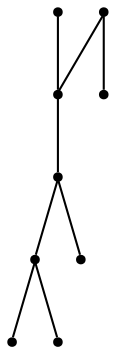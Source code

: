 graph {
  node [shape=point,comment="{\"directed\":false,\"doi\":\"10.1007/978-3-319-73915-1_27\",\"figure\":\"1 (3)\"}"]

  v0 [pos="1441.8181856588703,2095.1972716790206"]
  v1 [pos="1439.0552689098965,2057.2979582147777"]
  v2 [pos="1549.7833703576982,1936.748958487728"]
  v3 [pos="1522.2831601790506,1935.873865408345"]
  v4 [pos="1373.57814802953,1936.1654783179547"]
  v5 [pos="1420.2126853892362,2122.261633089167"]
  v6 [pos="1373.57814802953,2198.6488589923156"]
  v7 [pos="1196.7937623929693,1936.748958487728"]
  v8 [pos="1222.9854501122295,1936.748958487728"]

  v0 -- v1 [id="-1",pos="1441.8181856588703,2095.1972716790206 1439.0552689098965,2057.2979582147777 1439.0552689098965,2057.2979582147777 1439.0552689098965,2057.2979582147777"]
  v0 -- v2 [id="-2",pos="1441.8181856588703,2095.1972716790206 1549.7833703576982,1936.748958487728 1549.7833703576982,1936.748958487728 1549.7833703576982,1936.748958487728"]
  v1 -- v3 [id="-3",pos="1439.0552689098965,2057.2979582147777 1522.2831601790506,1935.873865408345 1522.2831601790506,1935.873865408345 1522.2831601790506,1935.873865408345"]
  v8 -- v5 [id="-4",pos="1222.9854501122295,1936.748958487728 1278.6370476609602,2025.1400680013094 1278.6370476609602,2025.1400680013094 1278.6370476609602,2025.1400680013094 1420.2126853892362,2122.261633089167 1420.2126853892362,2122.261633089167 1420.2126853892362,2122.261633089167"]
  v1 -- v4 [id="-5",pos="1439.0552689098965,2057.2979582147777 1373.57814802953,1936.1654783179547 1373.57814802953,1936.1654783179547 1373.57814802953,1936.1654783179547"]
  v5 -- v0 [id="-6",pos="1420.2126853892362,2122.261633089167 1441.8181856588703,2095.1972716790206 1441.8181856588703,2095.1972716790206 1441.8181856588703,2095.1972716790206"]
  v6 -- v7 [id="-8",pos="1373.57814802953,2198.6488589923156 1196.7937623929693,1936.748958487728 1196.7937623929693,1936.748958487728 1196.7937623929693,1936.748958487728"]
  v6 -- v5 [id="-9",pos="1373.57814802953,2198.6488589923156 1420.2126853892362,2122.261633089167 1420.2126853892362,2122.261633089167 1420.2126853892362,2122.261633089167"]
}